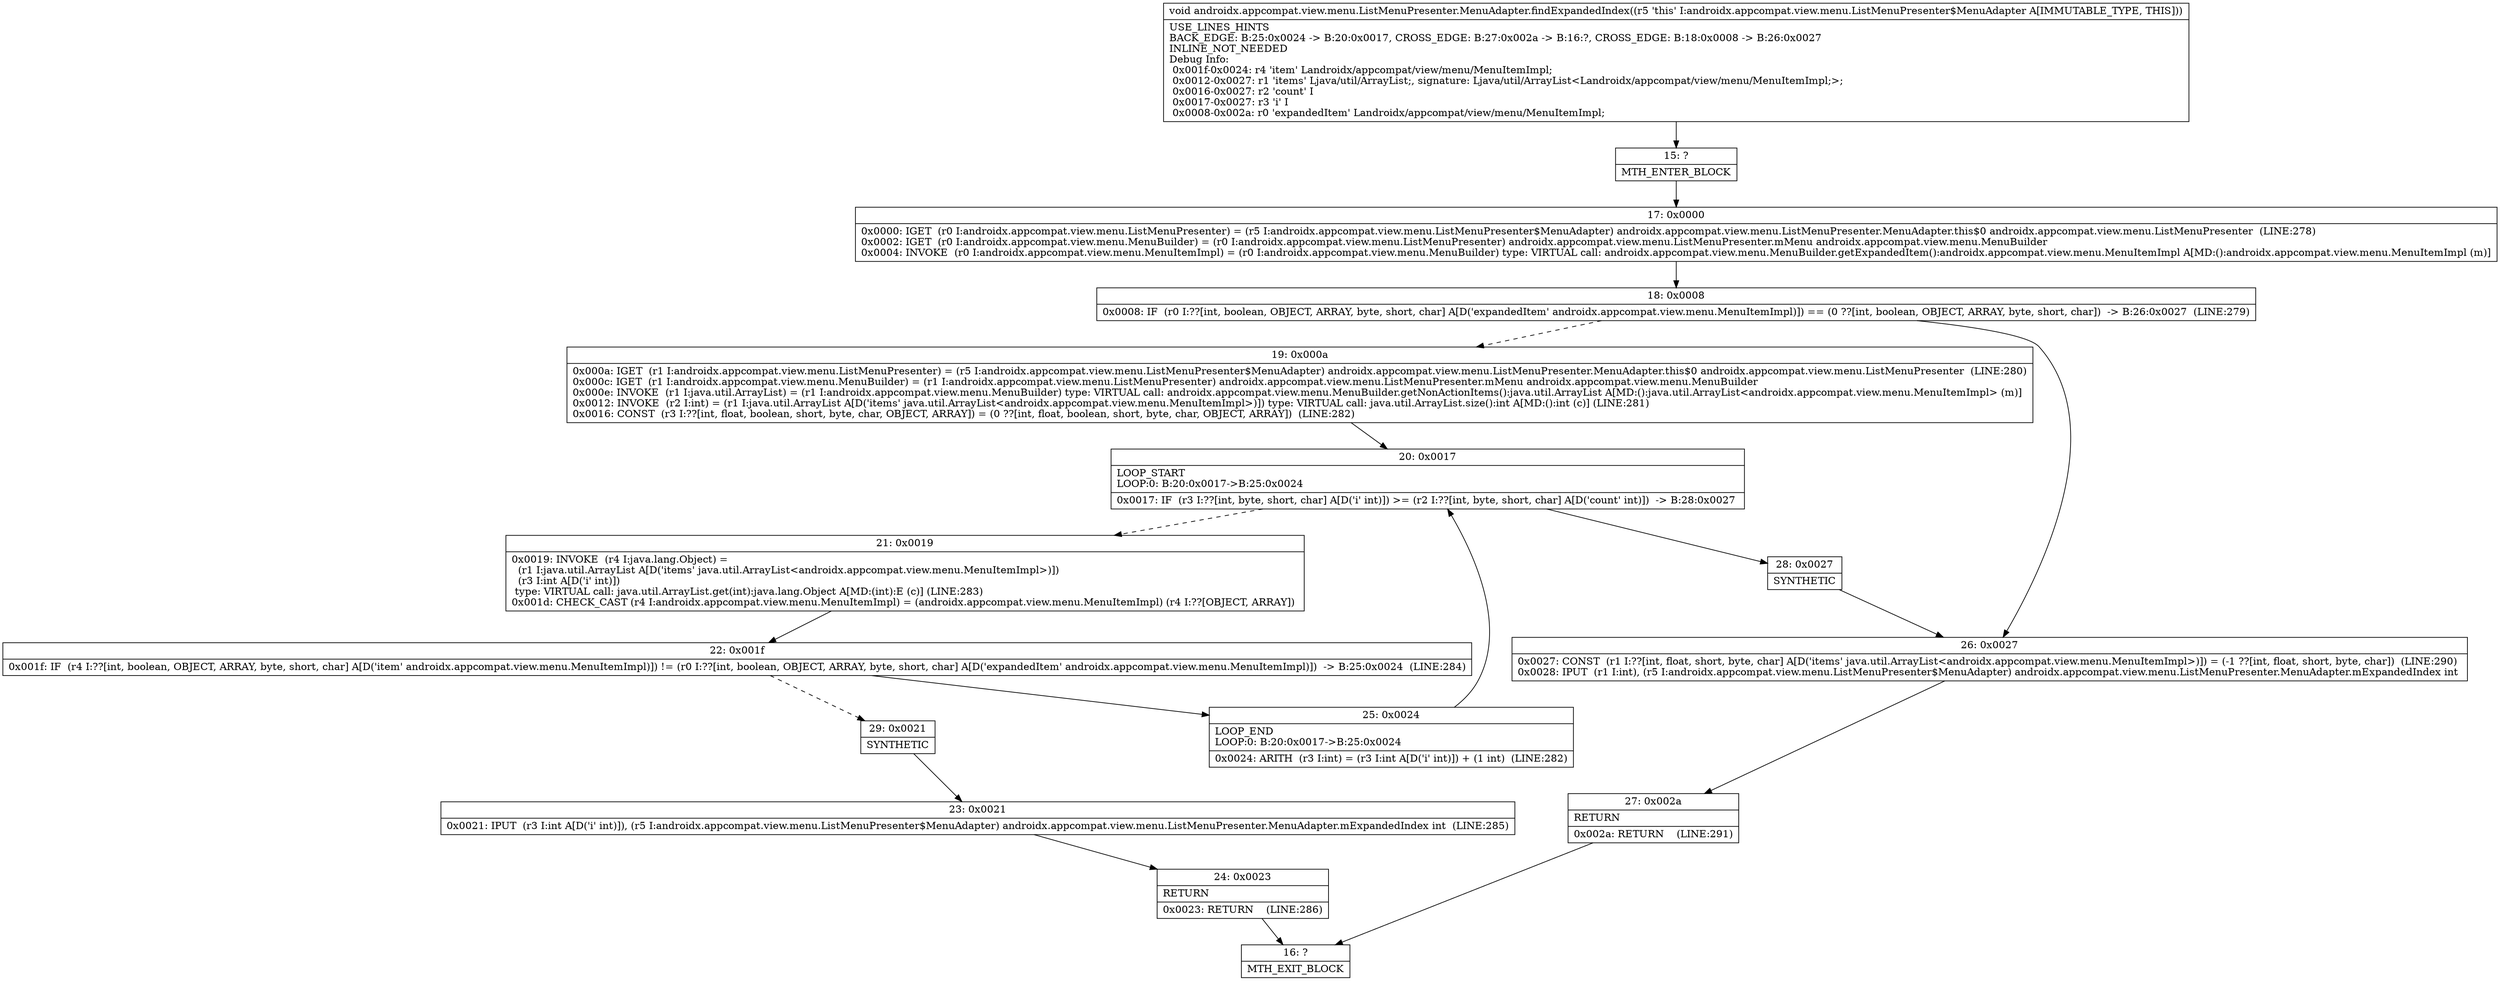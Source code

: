 digraph "CFG forandroidx.appcompat.view.menu.ListMenuPresenter.MenuAdapter.findExpandedIndex()V" {
Node_15 [shape=record,label="{15\:\ ?|MTH_ENTER_BLOCK\l}"];
Node_17 [shape=record,label="{17\:\ 0x0000|0x0000: IGET  (r0 I:androidx.appcompat.view.menu.ListMenuPresenter) = (r5 I:androidx.appcompat.view.menu.ListMenuPresenter$MenuAdapter) androidx.appcompat.view.menu.ListMenuPresenter.MenuAdapter.this$0 androidx.appcompat.view.menu.ListMenuPresenter  (LINE:278)\l0x0002: IGET  (r0 I:androidx.appcompat.view.menu.MenuBuilder) = (r0 I:androidx.appcompat.view.menu.ListMenuPresenter) androidx.appcompat.view.menu.ListMenuPresenter.mMenu androidx.appcompat.view.menu.MenuBuilder \l0x0004: INVOKE  (r0 I:androidx.appcompat.view.menu.MenuItemImpl) = (r0 I:androidx.appcompat.view.menu.MenuBuilder) type: VIRTUAL call: androidx.appcompat.view.menu.MenuBuilder.getExpandedItem():androidx.appcompat.view.menu.MenuItemImpl A[MD:():androidx.appcompat.view.menu.MenuItemImpl (m)]\l}"];
Node_18 [shape=record,label="{18\:\ 0x0008|0x0008: IF  (r0 I:??[int, boolean, OBJECT, ARRAY, byte, short, char] A[D('expandedItem' androidx.appcompat.view.menu.MenuItemImpl)]) == (0 ??[int, boolean, OBJECT, ARRAY, byte, short, char])  \-\> B:26:0x0027  (LINE:279)\l}"];
Node_19 [shape=record,label="{19\:\ 0x000a|0x000a: IGET  (r1 I:androidx.appcompat.view.menu.ListMenuPresenter) = (r5 I:androidx.appcompat.view.menu.ListMenuPresenter$MenuAdapter) androidx.appcompat.view.menu.ListMenuPresenter.MenuAdapter.this$0 androidx.appcompat.view.menu.ListMenuPresenter  (LINE:280)\l0x000c: IGET  (r1 I:androidx.appcompat.view.menu.MenuBuilder) = (r1 I:androidx.appcompat.view.menu.ListMenuPresenter) androidx.appcompat.view.menu.ListMenuPresenter.mMenu androidx.appcompat.view.menu.MenuBuilder \l0x000e: INVOKE  (r1 I:java.util.ArrayList) = (r1 I:androidx.appcompat.view.menu.MenuBuilder) type: VIRTUAL call: androidx.appcompat.view.menu.MenuBuilder.getNonActionItems():java.util.ArrayList A[MD:():java.util.ArrayList\<androidx.appcompat.view.menu.MenuItemImpl\> (m)]\l0x0012: INVOKE  (r2 I:int) = (r1 I:java.util.ArrayList A[D('items' java.util.ArrayList\<androidx.appcompat.view.menu.MenuItemImpl\>)]) type: VIRTUAL call: java.util.ArrayList.size():int A[MD:():int (c)] (LINE:281)\l0x0016: CONST  (r3 I:??[int, float, boolean, short, byte, char, OBJECT, ARRAY]) = (0 ??[int, float, boolean, short, byte, char, OBJECT, ARRAY])  (LINE:282)\l}"];
Node_20 [shape=record,label="{20\:\ 0x0017|LOOP_START\lLOOP:0: B:20:0x0017\-\>B:25:0x0024\l|0x0017: IF  (r3 I:??[int, byte, short, char] A[D('i' int)]) \>= (r2 I:??[int, byte, short, char] A[D('count' int)])  \-\> B:28:0x0027 \l}"];
Node_21 [shape=record,label="{21\:\ 0x0019|0x0019: INVOKE  (r4 I:java.lang.Object) = \l  (r1 I:java.util.ArrayList A[D('items' java.util.ArrayList\<androidx.appcompat.view.menu.MenuItemImpl\>)])\l  (r3 I:int A[D('i' int)])\l type: VIRTUAL call: java.util.ArrayList.get(int):java.lang.Object A[MD:(int):E (c)] (LINE:283)\l0x001d: CHECK_CAST (r4 I:androidx.appcompat.view.menu.MenuItemImpl) = (androidx.appcompat.view.menu.MenuItemImpl) (r4 I:??[OBJECT, ARRAY]) \l}"];
Node_22 [shape=record,label="{22\:\ 0x001f|0x001f: IF  (r4 I:??[int, boolean, OBJECT, ARRAY, byte, short, char] A[D('item' androidx.appcompat.view.menu.MenuItemImpl)]) != (r0 I:??[int, boolean, OBJECT, ARRAY, byte, short, char] A[D('expandedItem' androidx.appcompat.view.menu.MenuItemImpl)])  \-\> B:25:0x0024  (LINE:284)\l}"];
Node_25 [shape=record,label="{25\:\ 0x0024|LOOP_END\lLOOP:0: B:20:0x0017\-\>B:25:0x0024\l|0x0024: ARITH  (r3 I:int) = (r3 I:int A[D('i' int)]) + (1 int)  (LINE:282)\l}"];
Node_29 [shape=record,label="{29\:\ 0x0021|SYNTHETIC\l}"];
Node_23 [shape=record,label="{23\:\ 0x0021|0x0021: IPUT  (r3 I:int A[D('i' int)]), (r5 I:androidx.appcompat.view.menu.ListMenuPresenter$MenuAdapter) androidx.appcompat.view.menu.ListMenuPresenter.MenuAdapter.mExpandedIndex int  (LINE:285)\l}"];
Node_24 [shape=record,label="{24\:\ 0x0023|RETURN\l|0x0023: RETURN    (LINE:286)\l}"];
Node_16 [shape=record,label="{16\:\ ?|MTH_EXIT_BLOCK\l}"];
Node_28 [shape=record,label="{28\:\ 0x0027|SYNTHETIC\l}"];
Node_26 [shape=record,label="{26\:\ 0x0027|0x0027: CONST  (r1 I:??[int, float, short, byte, char] A[D('items' java.util.ArrayList\<androidx.appcompat.view.menu.MenuItemImpl\>)]) = (\-1 ??[int, float, short, byte, char])  (LINE:290)\l0x0028: IPUT  (r1 I:int), (r5 I:androidx.appcompat.view.menu.ListMenuPresenter$MenuAdapter) androidx.appcompat.view.menu.ListMenuPresenter.MenuAdapter.mExpandedIndex int \l}"];
Node_27 [shape=record,label="{27\:\ 0x002a|RETURN\l|0x002a: RETURN    (LINE:291)\l}"];
MethodNode[shape=record,label="{void androidx.appcompat.view.menu.ListMenuPresenter.MenuAdapter.findExpandedIndex((r5 'this' I:androidx.appcompat.view.menu.ListMenuPresenter$MenuAdapter A[IMMUTABLE_TYPE, THIS]))  | USE_LINES_HINTS\lBACK_EDGE: B:25:0x0024 \-\> B:20:0x0017, CROSS_EDGE: B:27:0x002a \-\> B:16:?, CROSS_EDGE: B:18:0x0008 \-\> B:26:0x0027\lINLINE_NOT_NEEDED\lDebug Info:\l  0x001f\-0x0024: r4 'item' Landroidx\/appcompat\/view\/menu\/MenuItemImpl;\l  0x0012\-0x0027: r1 'items' Ljava\/util\/ArrayList;, signature: Ljava\/util\/ArrayList\<Landroidx\/appcompat\/view\/menu\/MenuItemImpl;\>;\l  0x0016\-0x0027: r2 'count' I\l  0x0017\-0x0027: r3 'i' I\l  0x0008\-0x002a: r0 'expandedItem' Landroidx\/appcompat\/view\/menu\/MenuItemImpl;\l}"];
MethodNode -> Node_15;Node_15 -> Node_17;
Node_17 -> Node_18;
Node_18 -> Node_19[style=dashed];
Node_18 -> Node_26;
Node_19 -> Node_20;
Node_20 -> Node_21[style=dashed];
Node_20 -> Node_28;
Node_21 -> Node_22;
Node_22 -> Node_25;
Node_22 -> Node_29[style=dashed];
Node_25 -> Node_20;
Node_29 -> Node_23;
Node_23 -> Node_24;
Node_24 -> Node_16;
Node_28 -> Node_26;
Node_26 -> Node_27;
Node_27 -> Node_16;
}

